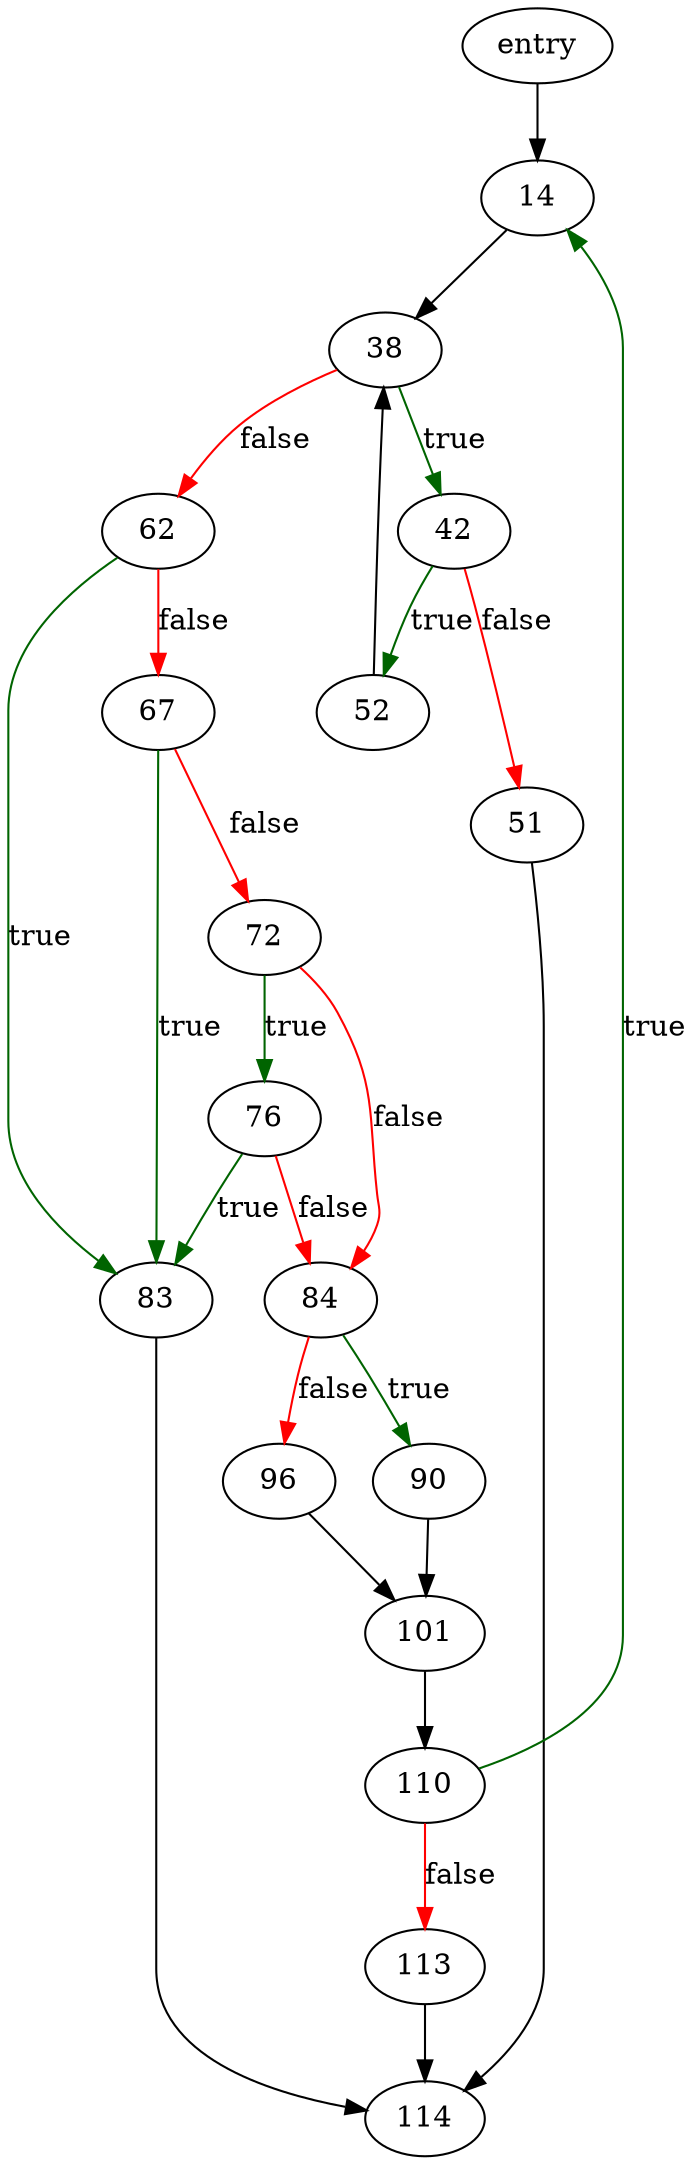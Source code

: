 digraph "getDigits" {
	// Node definitions.
	2 [label=entry];
	14;
	38;
	42;
	51;
	52;
	62;
	67;
	72;
	76;
	83;
	84;
	90;
	96;
	101;
	110;
	113;
	114;

	// Edge definitions.
	2 -> 14;
	14 -> 38;
	38 -> 42 [
		color=darkgreen
		label=true
	];
	38 -> 62 [
		color=red
		label=false
	];
	42 -> 51 [
		color=red
		label=false
	];
	42 -> 52 [
		color=darkgreen
		label=true
	];
	51 -> 114;
	52 -> 38;
	62 -> 67 [
		color=red
		label=false
	];
	62 -> 83 [
		color=darkgreen
		label=true
	];
	67 -> 72 [
		color=red
		label=false
	];
	67 -> 83 [
		color=darkgreen
		label=true
	];
	72 -> 76 [
		color=darkgreen
		label=true
	];
	72 -> 84 [
		color=red
		label=false
	];
	76 -> 83 [
		color=darkgreen
		label=true
	];
	76 -> 84 [
		color=red
		label=false
	];
	83 -> 114;
	84 -> 90 [
		color=darkgreen
		label=true
	];
	84 -> 96 [
		color=red
		label=false
	];
	90 -> 101;
	96 -> 101;
	101 -> 110;
	110 -> 14 [
		color=darkgreen
		label=true
	];
	110 -> 113 [
		color=red
		label=false
	];
	113 -> 114;
}